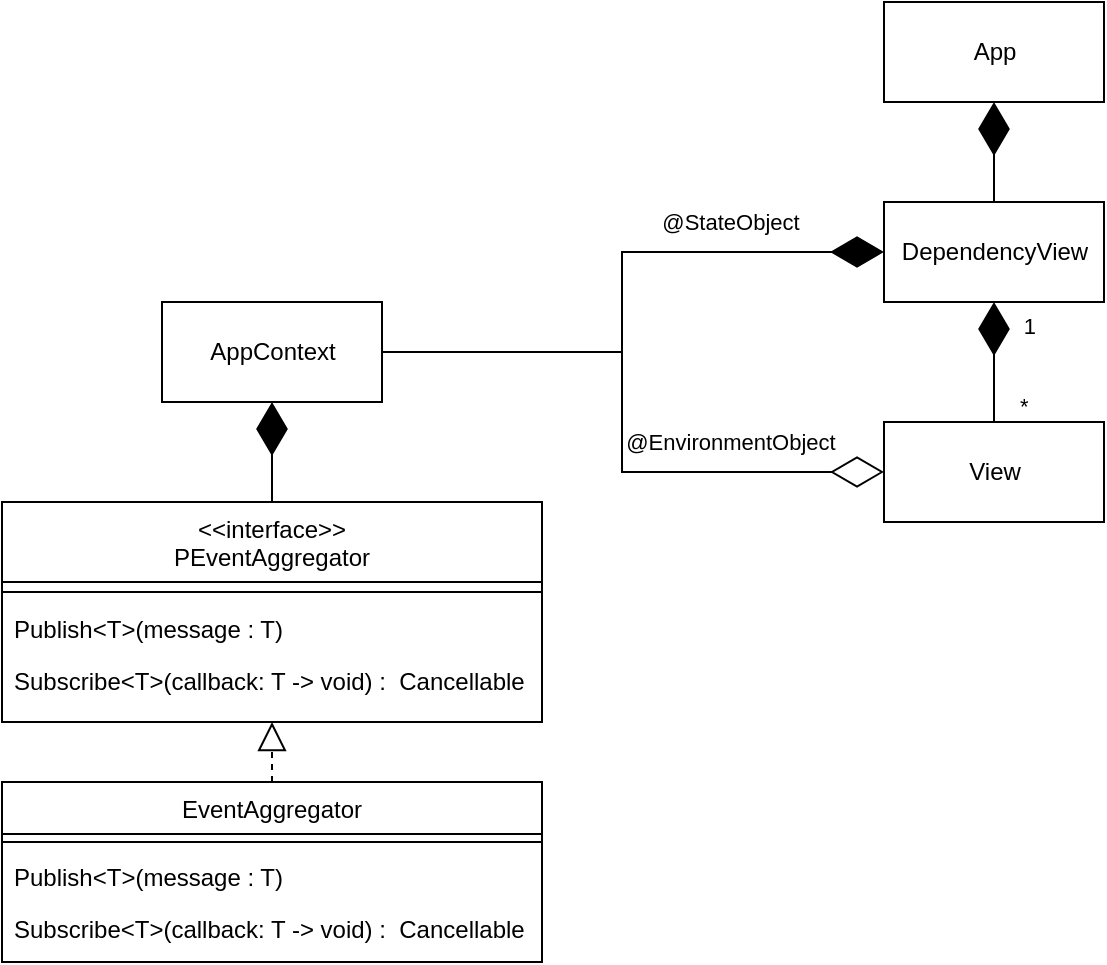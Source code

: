 <mxfile version="16.1.4" type="github">
  <diagram id="C5RBs43oDa-KdzZeNtuy" name="Page-1">
    <mxGraphModel dx="1186" dy="712" grid="1" gridSize="10" guides="1" tooltips="1" connect="1" arrows="1" fold="1" page="1" pageScale="1" pageWidth="827" pageHeight="1169" math="0" shadow="0">
      <root>
        <mxCell id="WIyWlLk6GJQsqaUBKTNV-0" />
        <mxCell id="WIyWlLk6GJQsqaUBKTNV-1" parent="WIyWlLk6GJQsqaUBKTNV-0" />
        <mxCell id="zkfFHV4jXpPFQw0GAbJ--17" value="EventAggregator" style="swimlane;fontStyle=0;align=center;verticalAlign=top;childLayout=stackLayout;horizontal=1;startSize=26;horizontalStack=0;resizeParent=1;resizeLast=0;collapsible=1;marginBottom=0;rounded=0;shadow=0;strokeWidth=1;" parent="WIyWlLk6GJQsqaUBKTNV-1" vertex="1">
          <mxGeometry x="50" y="410" width="270" height="90" as="geometry">
            <mxRectangle x="550" y="140" width="160" height="26" as="alternateBounds" />
          </mxGeometry>
        </mxCell>
        <mxCell id="zkfFHV4jXpPFQw0GAbJ--23" value="" style="line;html=1;strokeWidth=1;align=left;verticalAlign=middle;spacingTop=-1;spacingLeft=3;spacingRight=3;rotatable=0;labelPosition=right;points=[];portConstraint=eastwest;" parent="zkfFHV4jXpPFQw0GAbJ--17" vertex="1">
          <mxGeometry y="26" width="270" height="8" as="geometry" />
        </mxCell>
        <mxCell id="zkfFHV4jXpPFQw0GAbJ--24" value="Publish&lt;T&gt;(message : T)" style="text;align=left;verticalAlign=top;spacingLeft=4;spacingRight=4;overflow=hidden;rotatable=0;points=[[0,0.5],[1,0.5]];portConstraint=eastwest;" parent="zkfFHV4jXpPFQw0GAbJ--17" vertex="1">
          <mxGeometry y="34" width="270" height="26" as="geometry" />
        </mxCell>
        <mxCell id="zkfFHV4jXpPFQw0GAbJ--25" value="Subscribe&lt;T&gt;(callback: T -&gt; void) :  Cancellable" style="text;align=left;verticalAlign=top;spacingLeft=4;spacingRight=4;overflow=hidden;rotatable=0;points=[[0,0.5],[1,0.5]];portConstraint=eastwest;" parent="zkfFHV4jXpPFQw0GAbJ--17" vertex="1">
          <mxGeometry y="60" width="270" height="20" as="geometry" />
        </mxCell>
        <mxCell id="RgHglBta0IE5L8YZ54K9-1" value="" style="endArrow=diamondThin;endFill=1;endSize=24;html=1;rounded=0;entryX=0.5;entryY=1;entryDx=0;entryDy=0;exitX=0.5;exitY=0;exitDx=0;exitDy=0;" edge="1" parent="WIyWlLk6GJQsqaUBKTNV-1" source="RgHglBta0IE5L8YZ54K9-3" target="RgHglBta0IE5L8YZ54K9-14">
          <mxGeometry width="160" relative="1" as="geometry">
            <mxPoint x="136" y="100" as="sourcePoint" />
            <mxPoint x="140" y="140" as="targetPoint" />
            <Array as="points" />
          </mxGeometry>
        </mxCell>
        <mxCell id="RgHglBta0IE5L8YZ54K9-2" value="" style="endArrow=block;dashed=1;endFill=0;endSize=12;html=1;rounded=0;entryX=0.5;entryY=1;entryDx=0;entryDy=0;exitX=0.5;exitY=0;exitDx=0;exitDy=0;" edge="1" parent="WIyWlLk6GJQsqaUBKTNV-1" source="zkfFHV4jXpPFQw0GAbJ--17" target="RgHglBta0IE5L8YZ54K9-3">
          <mxGeometry width="160" relative="1" as="geometry">
            <mxPoint x="260" y="360" as="sourcePoint" />
            <mxPoint x="360" y="360" as="targetPoint" />
          </mxGeometry>
        </mxCell>
        <mxCell id="RgHglBta0IE5L8YZ54K9-3" value="&lt;&lt;interface&gt;&gt;&#xa;PEventAggregator" style="swimlane;fontStyle=0;align=center;verticalAlign=top;childLayout=stackLayout;horizontal=1;startSize=40;horizontalStack=0;resizeParent=1;resizeLast=0;collapsible=1;marginBottom=0;rounded=0;shadow=0;strokeWidth=1;" vertex="1" parent="WIyWlLk6GJQsqaUBKTNV-1">
          <mxGeometry x="50" y="270" width="270" height="110" as="geometry">
            <mxRectangle x="550" y="140" width="160" height="26" as="alternateBounds" />
          </mxGeometry>
        </mxCell>
        <mxCell id="RgHglBta0IE5L8YZ54K9-4" value="" style="line;html=1;strokeWidth=1;align=left;verticalAlign=middle;spacingTop=-1;spacingLeft=3;spacingRight=3;rotatable=0;labelPosition=right;points=[];portConstraint=eastwest;" vertex="1" parent="RgHglBta0IE5L8YZ54K9-3">
          <mxGeometry y="40" width="270" height="10" as="geometry" />
        </mxCell>
        <mxCell id="RgHglBta0IE5L8YZ54K9-5" value="Publish&lt;T&gt;(message : T)" style="text;align=left;verticalAlign=top;spacingLeft=4;spacingRight=4;overflow=hidden;rotatable=0;points=[[0,0.5],[1,0.5]];portConstraint=eastwest;" vertex="1" parent="RgHglBta0IE5L8YZ54K9-3">
          <mxGeometry y="50" width="270" height="26" as="geometry" />
        </mxCell>
        <mxCell id="RgHglBta0IE5L8YZ54K9-6" value="Subscribe&lt;T&gt;(callback: T -&gt; void) :  Cancellable" style="text;align=left;verticalAlign=top;spacingLeft=4;spacingRight=4;overflow=hidden;rotatable=0;points=[[0,0.5],[1,0.5]];portConstraint=eastwest;" vertex="1" parent="RgHglBta0IE5L8YZ54K9-3">
          <mxGeometry y="76" width="270" height="34" as="geometry" />
        </mxCell>
        <mxCell id="RgHglBta0IE5L8YZ54K9-14" value="AppContext" style="html=1;" vertex="1" parent="WIyWlLk6GJQsqaUBKTNV-1">
          <mxGeometry x="130" y="170" width="110" height="50" as="geometry" />
        </mxCell>
        <mxCell id="RgHglBta0IE5L8YZ54K9-15" value="App" style="html=1;" vertex="1" parent="WIyWlLk6GJQsqaUBKTNV-1">
          <mxGeometry x="491" y="20" width="110" height="50" as="geometry" />
        </mxCell>
        <mxCell id="RgHglBta0IE5L8YZ54K9-16" value="DependencyView" style="html=1;" vertex="1" parent="WIyWlLk6GJQsqaUBKTNV-1">
          <mxGeometry x="491" y="120" width="110" height="50" as="geometry" />
        </mxCell>
        <mxCell id="RgHglBta0IE5L8YZ54K9-17" value="" style="endArrow=diamondThin;endFill=1;endSize=24;html=1;rounded=0;entryX=0.5;entryY=1;entryDx=0;entryDy=0;exitX=0.5;exitY=0;exitDx=0;exitDy=0;" edge="1" parent="WIyWlLk6GJQsqaUBKTNV-1" source="RgHglBta0IE5L8YZ54K9-16" target="RgHglBta0IE5L8YZ54K9-15">
          <mxGeometry width="160" relative="1" as="geometry">
            <mxPoint x="537" y="160" as="sourcePoint" />
            <mxPoint x="497" y="160" as="targetPoint" />
          </mxGeometry>
        </mxCell>
        <mxCell id="RgHglBta0IE5L8YZ54K9-18" value="" style="endArrow=diamondThin;endFill=1;endSize=24;html=1;rounded=0;exitX=1;exitY=0.5;exitDx=0;exitDy=0;entryX=0;entryY=0.5;entryDx=0;entryDy=0;" edge="1" parent="WIyWlLk6GJQsqaUBKTNV-1" source="RgHglBta0IE5L8YZ54K9-14" target="RgHglBta0IE5L8YZ54K9-16">
          <mxGeometry width="160" relative="1" as="geometry">
            <mxPoint x="230" y="140" as="sourcePoint" />
            <mxPoint x="390" y="140" as="targetPoint" />
            <Array as="points">
              <mxPoint x="360" y="195" />
              <mxPoint x="360" y="145" />
            </Array>
          </mxGeometry>
        </mxCell>
        <mxCell id="RgHglBta0IE5L8YZ54K9-19" value="@StateObject&lt;br&gt;" style="edgeLabel;html=1;align=center;verticalAlign=middle;resizable=0;points=[];" vertex="1" connectable="0" parent="RgHglBta0IE5L8YZ54K9-18">
          <mxGeometry x="-0.251" y="-2" relative="1" as="geometry">
            <mxPoint x="61" y="-67" as="offset" />
          </mxGeometry>
        </mxCell>
        <mxCell id="RgHglBta0IE5L8YZ54K9-20" value="View" style="html=1;" vertex="1" parent="WIyWlLk6GJQsqaUBKTNV-1">
          <mxGeometry x="491" y="230" width="110" height="50" as="geometry" />
        </mxCell>
        <mxCell id="RgHglBta0IE5L8YZ54K9-32" value="" style="endArrow=diamondThin;html=1;rounded=0;targetPerimeterSpacing=0;endFill=1;entryX=0.5;entryY=1;entryDx=0;entryDy=0;exitX=0.5;exitY=0;exitDx=0;exitDy=0;endSize=24;startSize=24;" edge="1" parent="WIyWlLk6GJQsqaUBKTNV-1" source="RgHglBta0IE5L8YZ54K9-20" target="RgHglBta0IE5L8YZ54K9-16">
          <mxGeometry relative="1" as="geometry">
            <mxPoint x="317" y="240" as="sourcePoint" />
            <mxPoint x="477" y="240" as="targetPoint" />
          </mxGeometry>
        </mxCell>
        <mxCell id="RgHglBta0IE5L8YZ54K9-34" value="*" style="edgeLabel;resizable=0;html=1;align=left;verticalAlign=bottom;" connectable="0" vertex="1" parent="RgHglBta0IE5L8YZ54K9-32">
          <mxGeometry x="-1" relative="1" as="geometry">
            <mxPoint x="11" as="offset" />
          </mxGeometry>
        </mxCell>
        <mxCell id="RgHglBta0IE5L8YZ54K9-35" value="1&lt;br&gt;" style="edgeLabel;resizable=0;html=1;align=right;verticalAlign=bottom;" connectable="0" vertex="1" parent="RgHglBta0IE5L8YZ54K9-32">
          <mxGeometry x="1" relative="1" as="geometry">
            <mxPoint x="21" y="20" as="offset" />
          </mxGeometry>
        </mxCell>
        <mxCell id="RgHglBta0IE5L8YZ54K9-40" value="" style="endArrow=diamondThin;endFill=0;endSize=24;html=1;rounded=0;targetPerimeterSpacing=0;entryX=0;entryY=0.5;entryDx=0;entryDy=0;exitX=1;exitY=0.5;exitDx=0;exitDy=0;" edge="1" parent="WIyWlLk6GJQsqaUBKTNV-1" source="RgHglBta0IE5L8YZ54K9-14" target="RgHglBta0IE5L8YZ54K9-20">
          <mxGeometry width="160" relative="1" as="geometry">
            <mxPoint x="230" y="220" as="sourcePoint" />
            <mxPoint x="390" y="220" as="targetPoint" />
            <Array as="points">
              <mxPoint x="360" y="195" />
              <mxPoint x="360" y="255" />
            </Array>
          </mxGeometry>
        </mxCell>
        <mxCell id="RgHglBta0IE5L8YZ54K9-41" value="@EnvironmentObject" style="edgeLabel;html=1;align=center;verticalAlign=middle;resizable=0;points=[];" vertex="1" connectable="0" parent="RgHglBta0IE5L8YZ54K9-40">
          <mxGeometry x="0.349" y="-1" relative="1" as="geometry">
            <mxPoint x="24" y="-16" as="offset" />
          </mxGeometry>
        </mxCell>
      </root>
    </mxGraphModel>
  </diagram>
</mxfile>
